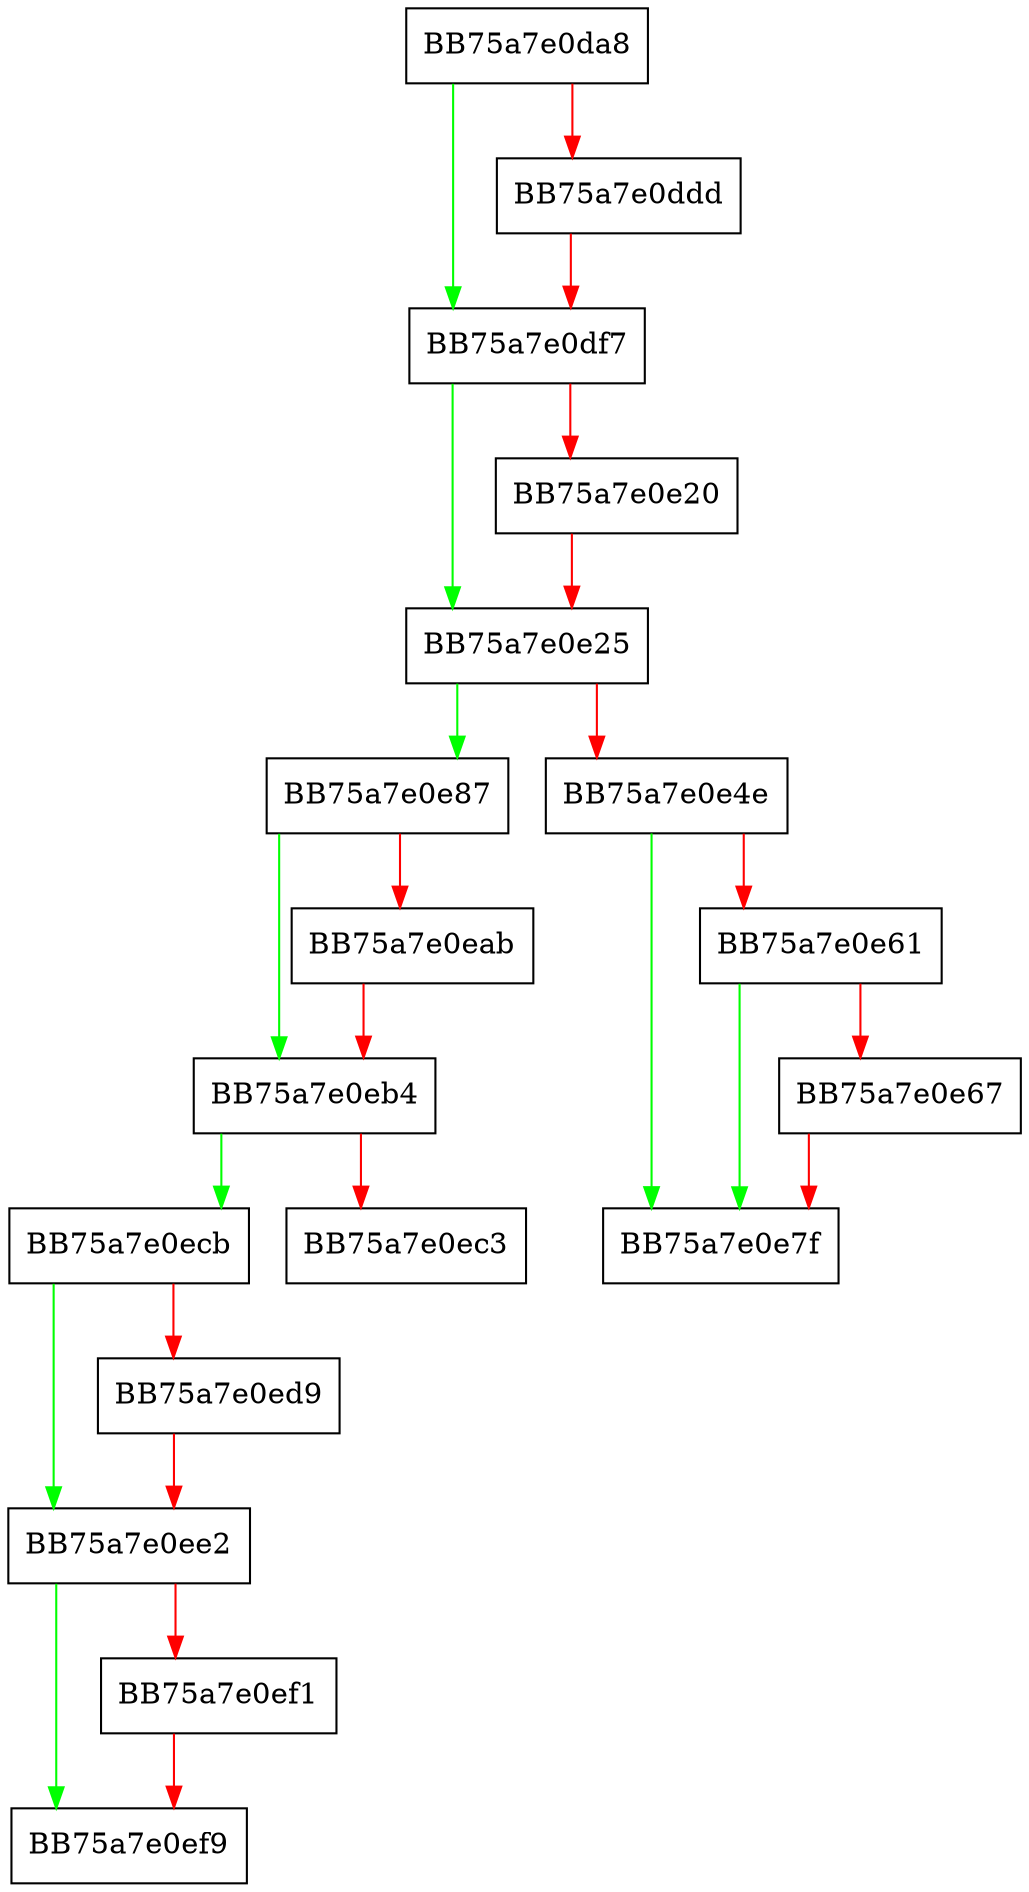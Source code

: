 digraph NtfsCompressedData {
  node [shape="box"];
  graph [splines=ortho];
  BB75a7e0da8 -> BB75a7e0df7 [color="green"];
  BB75a7e0da8 -> BB75a7e0ddd [color="red"];
  BB75a7e0ddd -> BB75a7e0df7 [color="red"];
  BB75a7e0df7 -> BB75a7e0e25 [color="green"];
  BB75a7e0df7 -> BB75a7e0e20 [color="red"];
  BB75a7e0e20 -> BB75a7e0e25 [color="red"];
  BB75a7e0e25 -> BB75a7e0e87 [color="green"];
  BB75a7e0e25 -> BB75a7e0e4e [color="red"];
  BB75a7e0e4e -> BB75a7e0e7f [color="green"];
  BB75a7e0e4e -> BB75a7e0e61 [color="red"];
  BB75a7e0e61 -> BB75a7e0e7f [color="green"];
  BB75a7e0e61 -> BB75a7e0e67 [color="red"];
  BB75a7e0e67 -> BB75a7e0e7f [color="red"];
  BB75a7e0e87 -> BB75a7e0eb4 [color="green"];
  BB75a7e0e87 -> BB75a7e0eab [color="red"];
  BB75a7e0eab -> BB75a7e0eb4 [color="red"];
  BB75a7e0eb4 -> BB75a7e0ecb [color="green"];
  BB75a7e0eb4 -> BB75a7e0ec3 [color="red"];
  BB75a7e0ecb -> BB75a7e0ee2 [color="green"];
  BB75a7e0ecb -> BB75a7e0ed9 [color="red"];
  BB75a7e0ed9 -> BB75a7e0ee2 [color="red"];
  BB75a7e0ee2 -> BB75a7e0ef9 [color="green"];
  BB75a7e0ee2 -> BB75a7e0ef1 [color="red"];
  BB75a7e0ef1 -> BB75a7e0ef9 [color="red"];
}